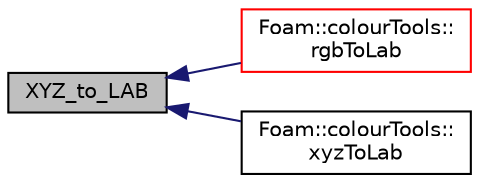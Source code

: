 digraph "XYZ_to_LAB"
{
  bgcolor="transparent";
  edge [fontname="Helvetica",fontsize="10",labelfontname="Helvetica",labelfontsize="10"];
  node [fontname="Helvetica",fontsize="10",shape=record];
  rankdir="LR";
  Node1 [label="XYZ_to_LAB",height=0.2,width=0.4,color="black", fillcolor="grey75", style="filled" fontcolor="black"];
  Node1 -> Node2 [dir="back",color="midnightblue",fontsize="10",style="solid",fontname="Helvetica"];
  Node2 [label="Foam::colourTools::\lrgbToLab",height=0.2,width=0.4,color="red",URL="$namespaceFoam_1_1colourTools.html#a7d43a2ecf01d9a6d3cd7dfd991fa0376",tooltip="Convert RGB to LAB. "];
  Node1 -> Node3 [dir="back",color="midnightblue",fontsize="10",style="solid",fontname="Helvetica"];
  Node3 [label="Foam::colourTools::\lxyzToLab",height=0.2,width=0.4,color="black",URL="$namespaceFoam_1_1colourTools.html#add117a44d414d03294b4143e42c9a4a3",tooltip="Convert XYZ to LAB. "];
}

